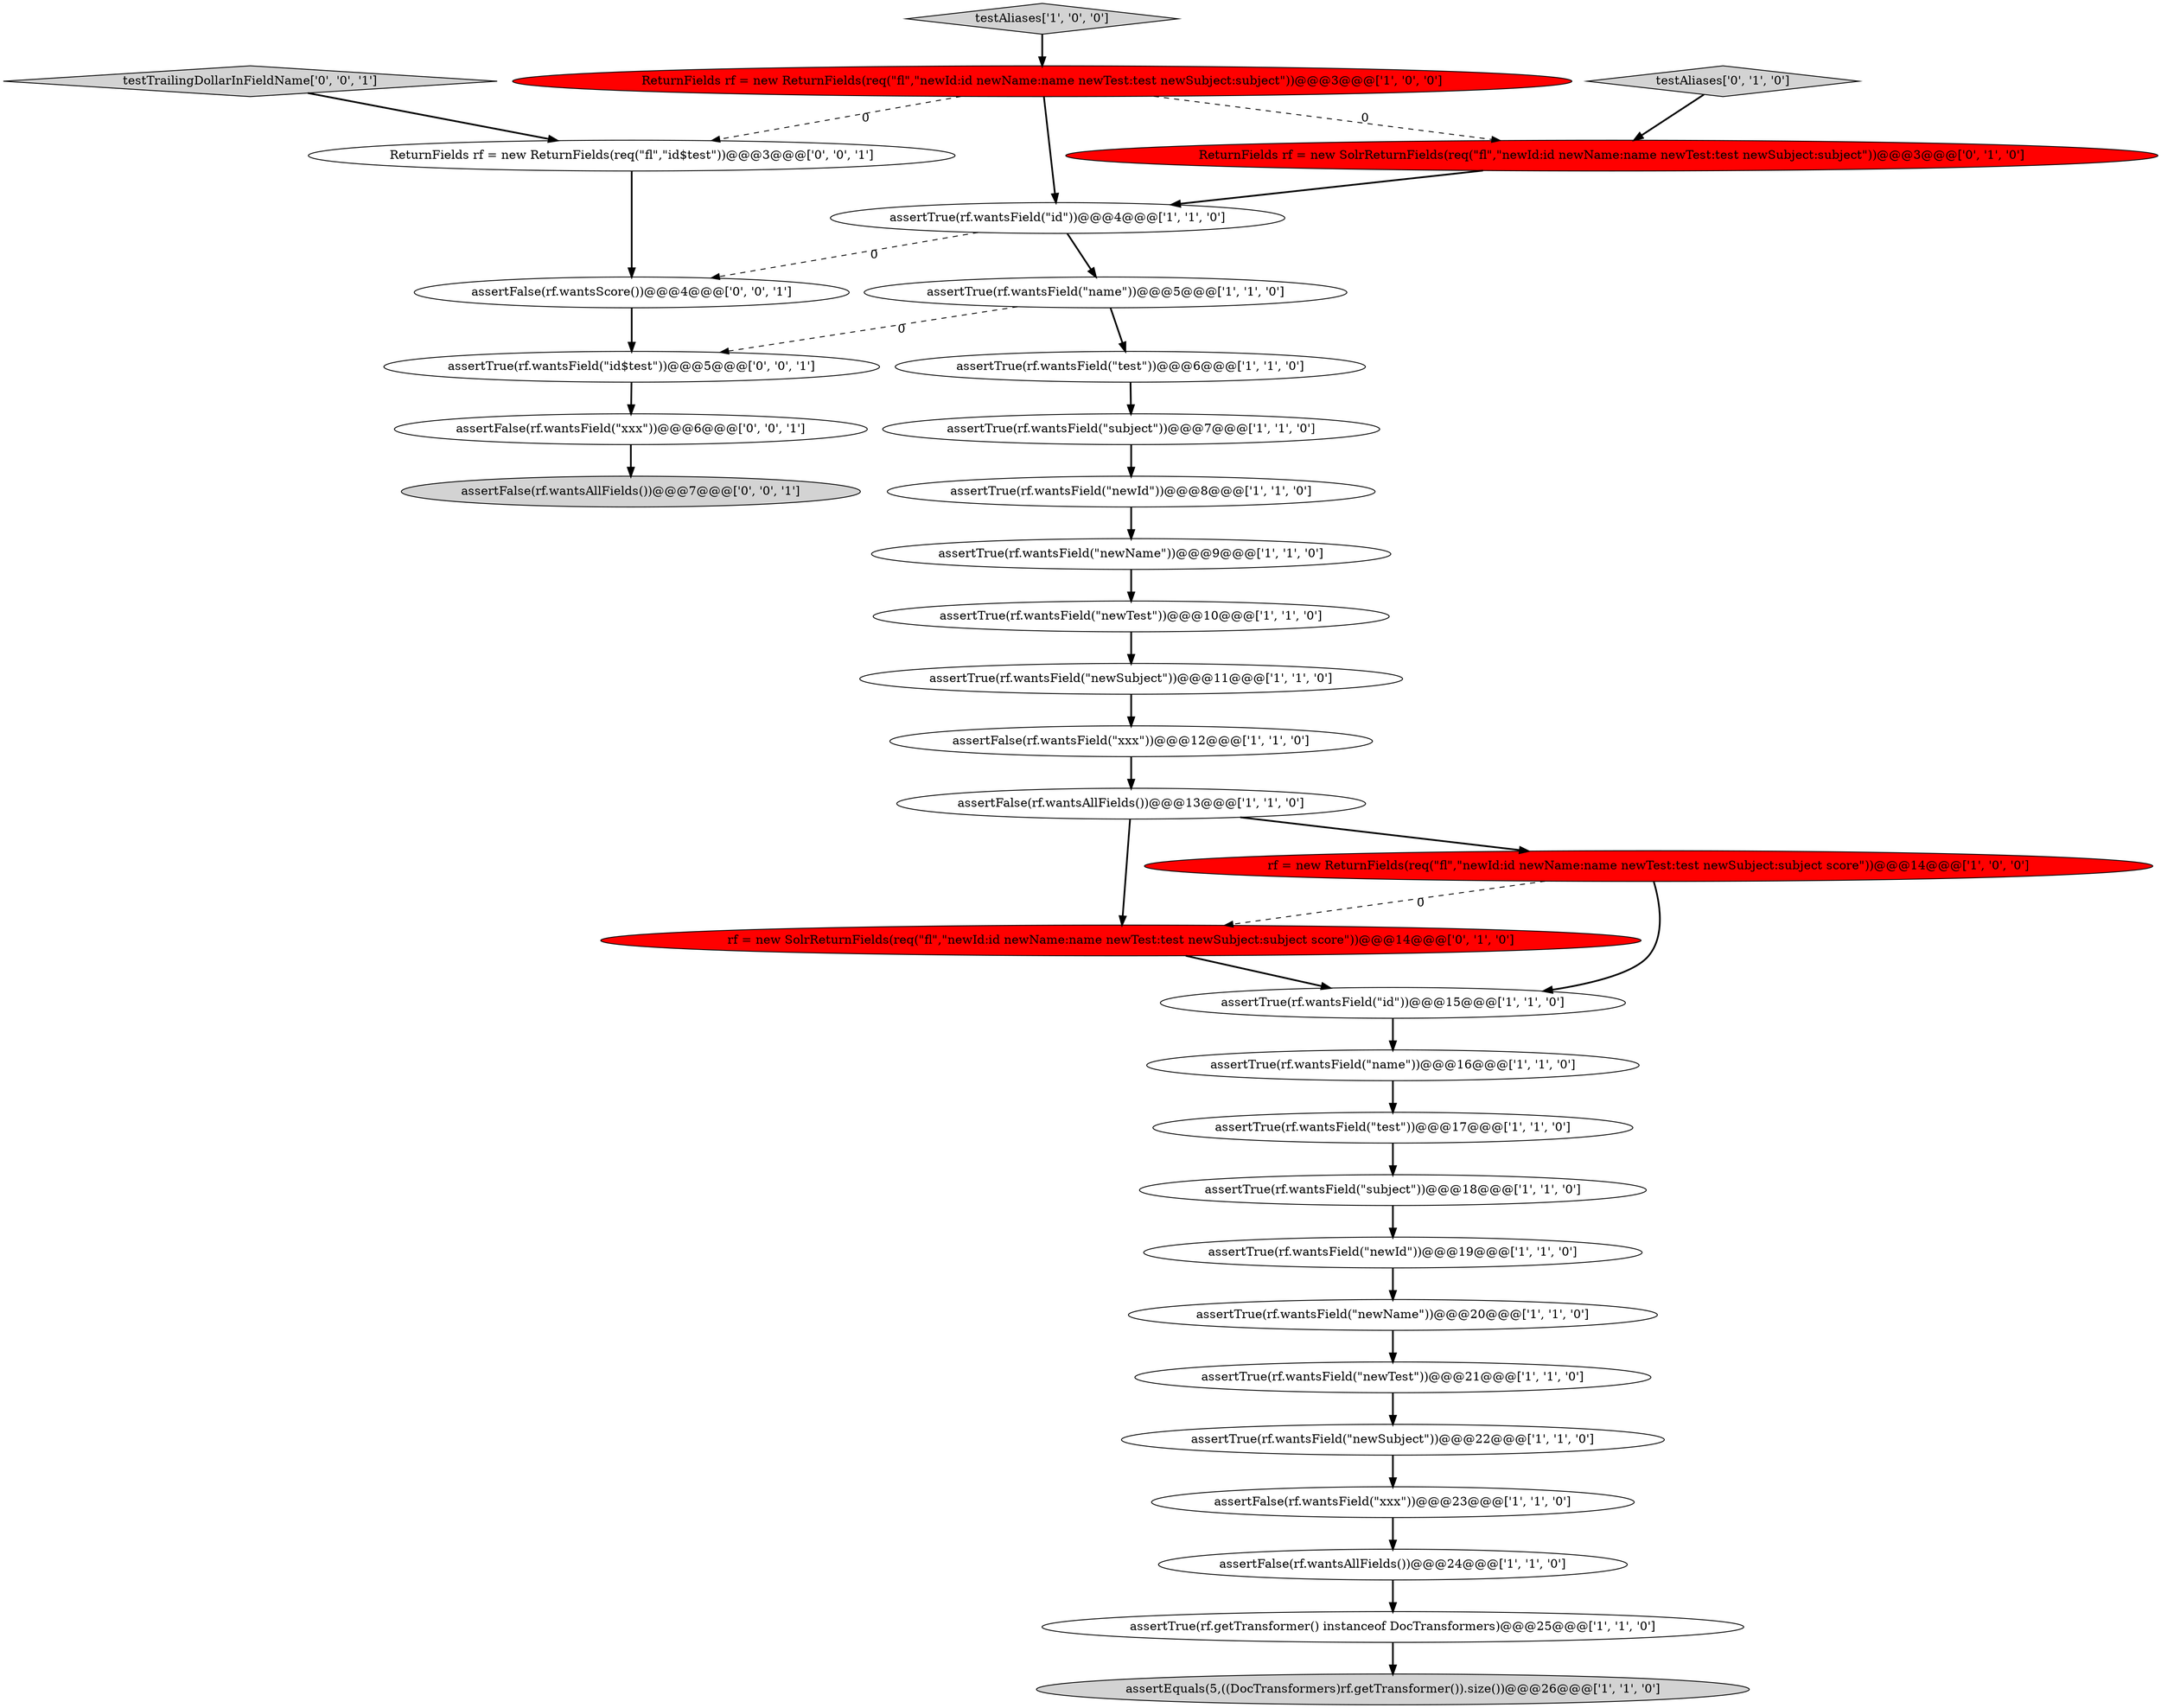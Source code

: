 digraph {
13 [style = filled, label = "assertFalse(rf.wantsAllFields())@@@24@@@['1', '1', '0']", fillcolor = white, shape = ellipse image = "AAA0AAABBB1BBB"];
3 [style = filled, label = "assertTrue(rf.getTransformer() instanceof DocTransformers)@@@25@@@['1', '1', '0']", fillcolor = white, shape = ellipse image = "AAA0AAABBB1BBB"];
14 [style = filled, label = "assertTrue(rf.wantsField(\"name\"))@@@5@@@['1', '1', '0']", fillcolor = white, shape = ellipse image = "AAA0AAABBB1BBB"];
8 [style = filled, label = "assertFalse(rf.wantsField(\"xxx\"))@@@12@@@['1', '1', '0']", fillcolor = white, shape = ellipse image = "AAA0AAABBB1BBB"];
7 [style = filled, label = "assertTrue(rf.wantsField(\"newSubject\"))@@@22@@@['1', '1', '0']", fillcolor = white, shape = ellipse image = "AAA0AAABBB1BBB"];
5 [style = filled, label = "assertTrue(rf.wantsField(\"newId\"))@@@19@@@['1', '1', '0']", fillcolor = white, shape = ellipse image = "AAA0AAABBB1BBB"];
23 [style = filled, label = "assertTrue(rf.wantsField(\"newName\"))@@@9@@@['1', '1', '0']", fillcolor = white, shape = ellipse image = "AAA0AAABBB1BBB"];
9 [style = filled, label = "assertTrue(rf.wantsField(\"newName\"))@@@20@@@['1', '1', '0']", fillcolor = white, shape = ellipse image = "AAA0AAABBB1BBB"];
25 [style = filled, label = "rf = new SolrReturnFields(req(\"fl\",\"newId:id newName:name newTest:test newSubject:subject score\"))@@@14@@@['0', '1', '0']", fillcolor = red, shape = ellipse image = "AAA1AAABBB2BBB"];
19 [style = filled, label = "testAliases['1', '0', '0']", fillcolor = lightgray, shape = diamond image = "AAA0AAABBB1BBB"];
12 [style = filled, label = "assertFalse(rf.wantsField(\"xxx\"))@@@23@@@['1', '1', '0']", fillcolor = white, shape = ellipse image = "AAA0AAABBB1BBB"];
6 [style = filled, label = "assertTrue(rf.wantsField(\"id\"))@@@4@@@['1', '1', '0']", fillcolor = white, shape = ellipse image = "AAA0AAABBB1BBB"];
10 [style = filled, label = "assertTrue(rf.wantsField(\"test\"))@@@17@@@['1', '1', '0']", fillcolor = white, shape = ellipse image = "AAA0AAABBB1BBB"];
21 [style = filled, label = "assertTrue(rf.wantsField(\"newSubject\"))@@@11@@@['1', '1', '0']", fillcolor = white, shape = ellipse image = "AAA0AAABBB1BBB"];
27 [style = filled, label = "ReturnFields rf = new SolrReturnFields(req(\"fl\",\"newId:id newName:name newTest:test newSubject:subject\"))@@@3@@@['0', '1', '0']", fillcolor = red, shape = ellipse image = "AAA1AAABBB2BBB"];
29 [style = filled, label = "assertFalse(rf.wantsScore())@@@4@@@['0', '0', '1']", fillcolor = white, shape = ellipse image = "AAA0AAABBB3BBB"];
17 [style = filled, label = "assertTrue(rf.wantsField(\"subject\"))@@@7@@@['1', '1', '0']", fillcolor = white, shape = ellipse image = "AAA0AAABBB1BBB"];
18 [style = filled, label = "assertEquals(5,((DocTransformers)rf.getTransformer()).size())@@@26@@@['1', '1', '0']", fillcolor = lightgray, shape = ellipse image = "AAA0AAABBB1BBB"];
33 [style = filled, label = "assertFalse(rf.wantsField(\"xxx\"))@@@6@@@['0', '0', '1']", fillcolor = white, shape = ellipse image = "AAA0AAABBB3BBB"];
22 [style = filled, label = "assertTrue(rf.wantsField(\"id\"))@@@15@@@['1', '1', '0']", fillcolor = white, shape = ellipse image = "AAA0AAABBB1BBB"];
24 [style = filled, label = "assertTrue(rf.wantsField(\"name\"))@@@16@@@['1', '1', '0']", fillcolor = white, shape = ellipse image = "AAA0AAABBB1BBB"];
31 [style = filled, label = "testTrailingDollarInFieldName['0', '0', '1']", fillcolor = lightgray, shape = diamond image = "AAA0AAABBB3BBB"];
2 [style = filled, label = "ReturnFields rf = new ReturnFields(req(\"fl\",\"newId:id newName:name newTest:test newSubject:subject\"))@@@3@@@['1', '0', '0']", fillcolor = red, shape = ellipse image = "AAA1AAABBB1BBB"];
16 [style = filled, label = "assertTrue(rf.wantsField(\"subject\"))@@@18@@@['1', '1', '0']", fillcolor = white, shape = ellipse image = "AAA0AAABBB1BBB"];
28 [style = filled, label = "assertFalse(rf.wantsAllFields())@@@7@@@['0', '0', '1']", fillcolor = lightgray, shape = ellipse image = "AAA0AAABBB3BBB"];
15 [style = filled, label = "assertTrue(rf.wantsField(\"newId\"))@@@8@@@['1', '1', '0']", fillcolor = white, shape = ellipse image = "AAA0AAABBB1BBB"];
0 [style = filled, label = "rf = new ReturnFields(req(\"fl\",\"newId:id newName:name newTest:test newSubject:subject score\"))@@@14@@@['1', '0', '0']", fillcolor = red, shape = ellipse image = "AAA1AAABBB1BBB"];
20 [style = filled, label = "assertTrue(rf.wantsField(\"newTest\"))@@@10@@@['1', '1', '0']", fillcolor = white, shape = ellipse image = "AAA0AAABBB1BBB"];
30 [style = filled, label = "assertTrue(rf.wantsField(\"id$test\"))@@@5@@@['0', '0', '1']", fillcolor = white, shape = ellipse image = "AAA0AAABBB3BBB"];
32 [style = filled, label = "ReturnFields rf = new ReturnFields(req(\"fl\",\"id$test\"))@@@3@@@['0', '0', '1']", fillcolor = white, shape = ellipse image = "AAA0AAABBB3BBB"];
26 [style = filled, label = "testAliases['0', '1', '0']", fillcolor = lightgray, shape = diamond image = "AAA0AAABBB2BBB"];
11 [style = filled, label = "assertFalse(rf.wantsAllFields())@@@13@@@['1', '1', '0']", fillcolor = white, shape = ellipse image = "AAA0AAABBB1BBB"];
4 [style = filled, label = "assertTrue(rf.wantsField(\"newTest\"))@@@21@@@['1', '1', '0']", fillcolor = white, shape = ellipse image = "AAA0AAABBB1BBB"];
1 [style = filled, label = "assertTrue(rf.wantsField(\"test\"))@@@6@@@['1', '1', '0']", fillcolor = white, shape = ellipse image = "AAA0AAABBB1BBB"];
24->10 [style = bold, label=""];
15->23 [style = bold, label=""];
23->20 [style = bold, label=""];
30->33 [style = bold, label=""];
5->9 [style = bold, label=""];
25->22 [style = bold, label=""];
29->30 [style = bold, label=""];
7->12 [style = bold, label=""];
2->6 [style = bold, label=""];
31->32 [style = bold, label=""];
9->4 [style = bold, label=""];
33->28 [style = bold, label=""];
2->32 [style = dashed, label="0"];
21->8 [style = bold, label=""];
2->27 [style = dashed, label="0"];
19->2 [style = bold, label=""];
27->6 [style = bold, label=""];
4->7 [style = bold, label=""];
14->1 [style = bold, label=""];
1->17 [style = bold, label=""];
3->18 [style = bold, label=""];
20->21 [style = bold, label=""];
6->14 [style = bold, label=""];
32->29 [style = bold, label=""];
12->13 [style = bold, label=""];
26->27 [style = bold, label=""];
11->0 [style = bold, label=""];
6->29 [style = dashed, label="0"];
0->25 [style = dashed, label="0"];
10->16 [style = bold, label=""];
13->3 [style = bold, label=""];
0->22 [style = bold, label=""];
14->30 [style = dashed, label="0"];
17->15 [style = bold, label=""];
16->5 [style = bold, label=""];
22->24 [style = bold, label=""];
8->11 [style = bold, label=""];
11->25 [style = bold, label=""];
}
